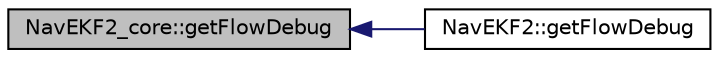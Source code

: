 digraph "NavEKF2_core::getFlowDebug"
{
 // INTERACTIVE_SVG=YES
  edge [fontname="Helvetica",fontsize="10",labelfontname="Helvetica",labelfontsize="10"];
  node [fontname="Helvetica",fontsize="10",shape=record];
  rankdir="LR";
  Node1 [label="NavEKF2_core::getFlowDebug",height=0.2,width=0.4,color="black", fillcolor="grey75", style="filled", fontcolor="black"];
  Node1 -> Node2 [dir="back",color="midnightblue",fontsize="10",style="solid",fontname="Helvetica"];
  Node2 [label="NavEKF2::getFlowDebug",height=0.2,width=0.4,color="black", fillcolor="white", style="filled",URL="$classNavEKF2.html#a33cd11b284c0800991b1064b3825e2b1"];
}

